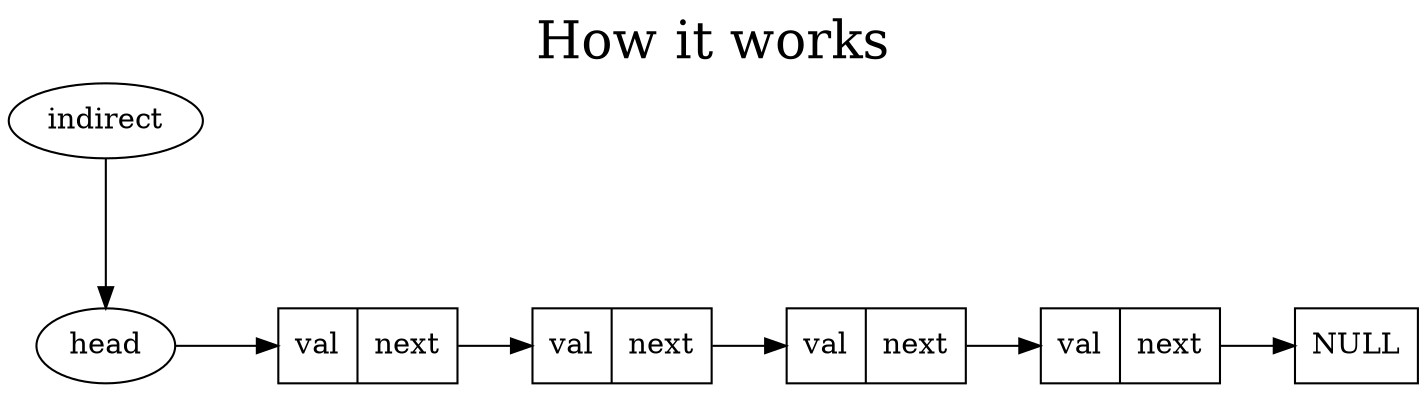 digraph code_with_taste_explanation {
  labelloc="t"
  label = "How it works"
  // node [shape=record];
  graph [rankdir=LR, fontsize=25, nodesep="1"];

  indirect -> head [shape = circle]
  head -> node0 [shape = circle]
  node0 [shape=record, label="{ val | next }"]
  node1 [shape=record, label="{ val | next }"]
  node2 [shape=record, label="{ val | next }"]
  node3 [shape=record, label="{ val | next }"]
  null [shape=rectangle, label="NULL"]
  node0 -> node1 -> node2 -> node3 -> null
  {rank = same; indirect head}

}